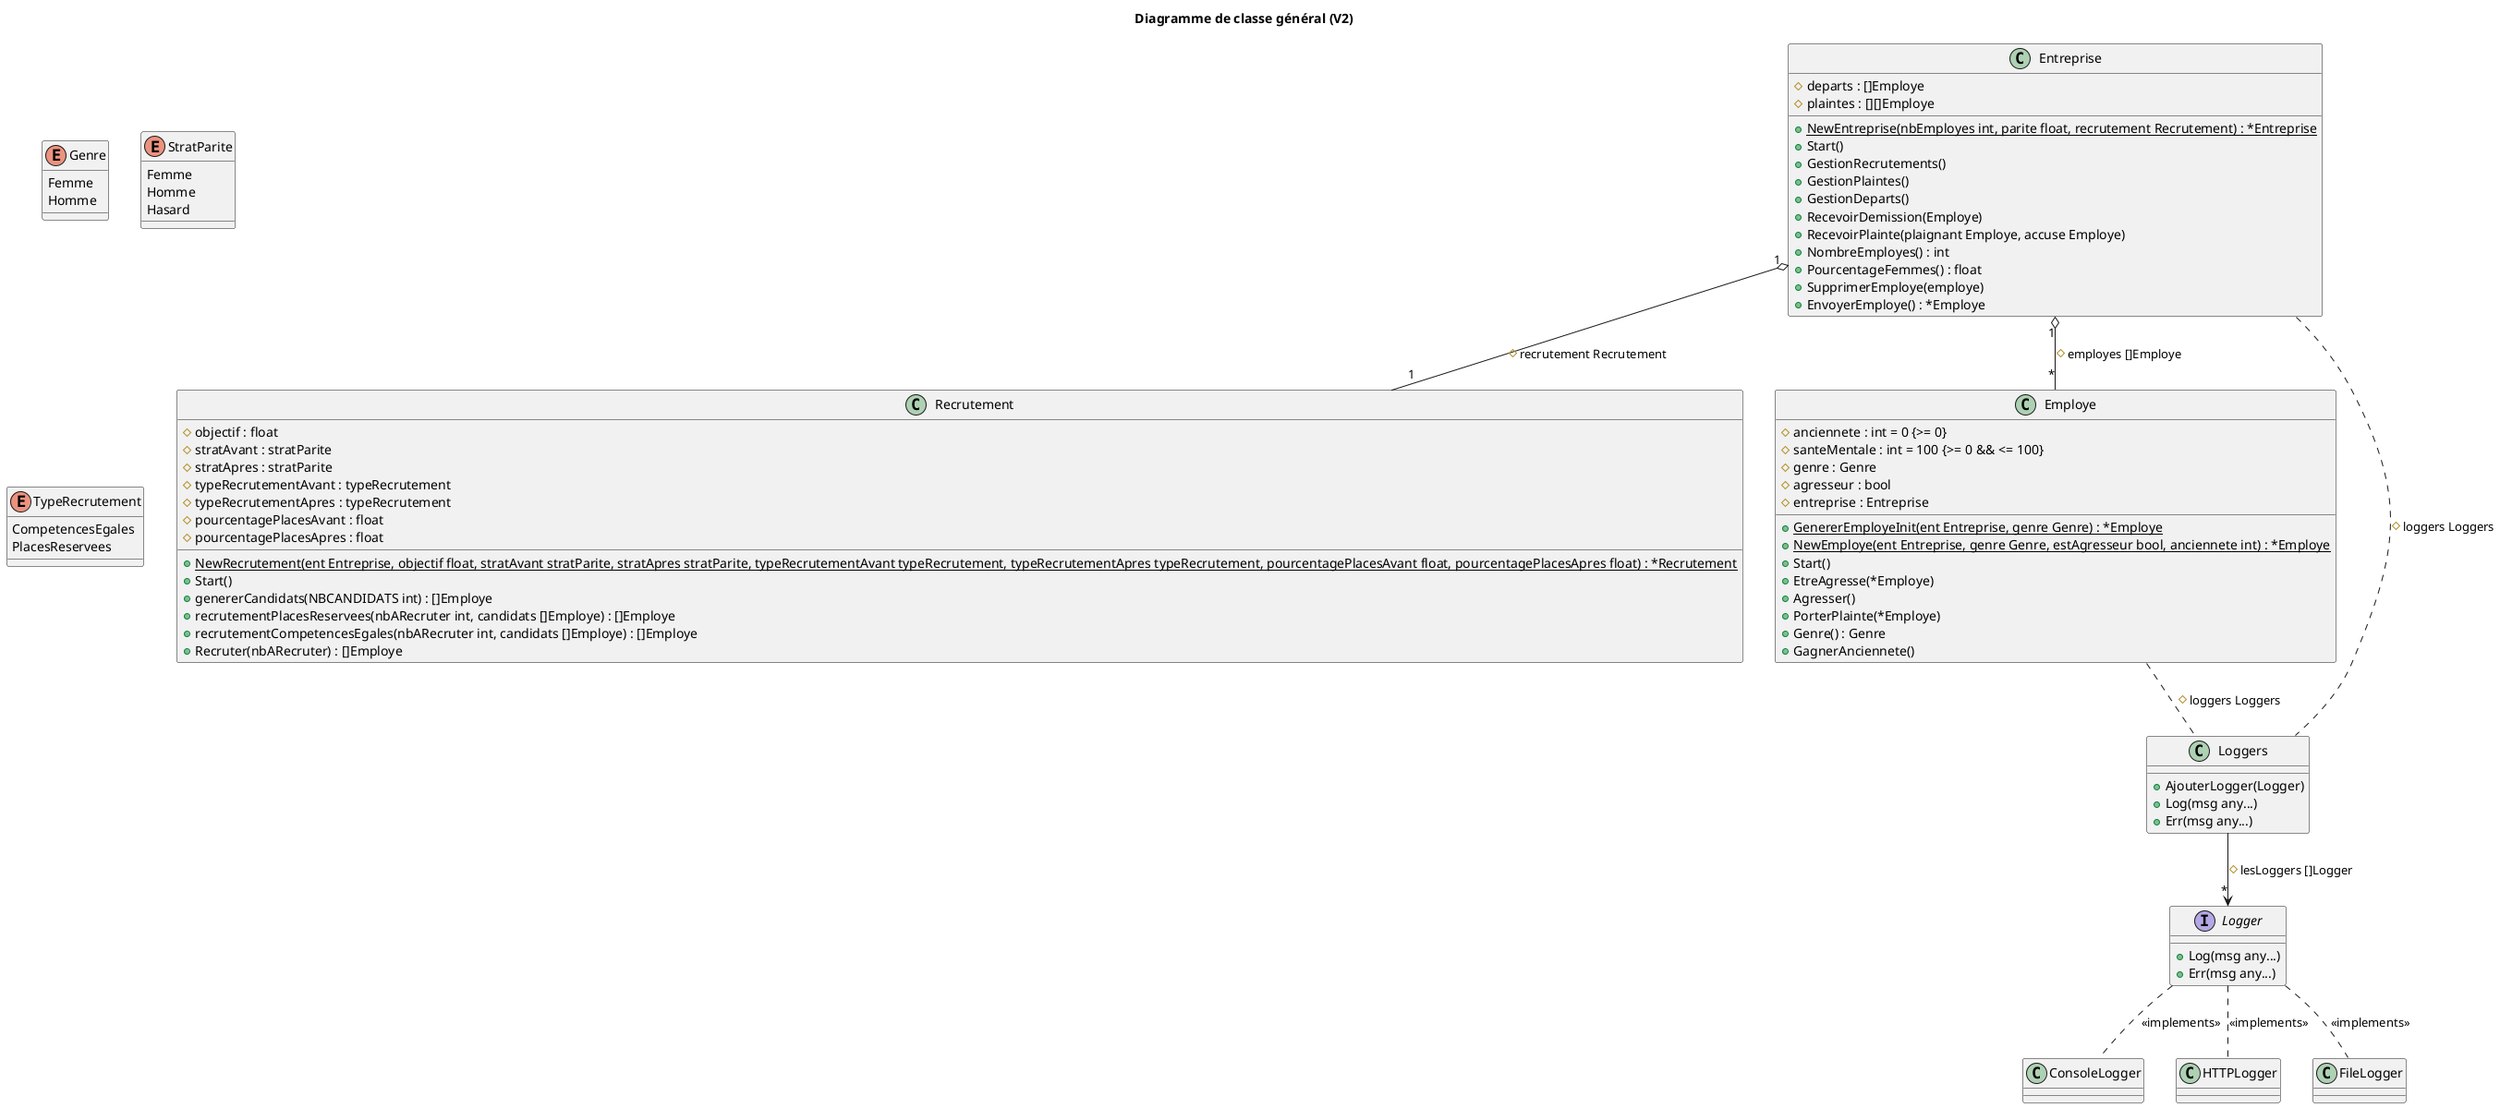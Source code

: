 @startuml Diagramme de classe général (V2)

'-----------------
' Parametrage

title Diagramme de classe général (V2)

'-----------------
' Classes

' Simulation à discuter !!!

class Entreprise {
    # departs : []Employe
    # plaintes : [][]Employe

    + {static} NewEntreprise(nbEmployes int, parite float, recrutement Recrutement) : *Entreprise
    + Start()
    + GestionRecrutements() 
    + GestionPlaintes()
    + GestionDeparts()
    + RecevoirDemission(Employe)
    + RecevoirPlainte(plaignant Employe, accuse Employe)
    + NombreEmployes() : int
    + PourcentageFemmes() : float
    + SupprimerEmploye(employe)
    + EnvoyerEmploye() : *Employe
}

class Recrutement {
    # objectif : float
    # stratAvant : stratParite
    # stratApres : stratParite
    # typeRecrutementAvant : typeRecrutement
    # typeRecrutementApres : typeRecrutement
    # pourcentagePlacesAvant : float
    # pourcentagePlacesApres : float

    + {static} NewRecrutement(ent Entreprise, objectif float, stratAvant stratParite, stratApres stratParite, typeRecrutementAvant typeRecrutement, typeRecrutementApres typeRecrutement, pourcentagePlacesAvant float, pourcentagePlacesApres float) : *Recrutement
    + Start()
    + genererCandidats(NBCANDIDATS int) : []Employe
    + recrutementPlacesReservees(nbARecruter int, candidats []Employe) : []Employe
    + recrutementCompetencesEgales(nbARecruter int, candidats []Employe) : []Employe
    + Recruter(nbARecruter) : []Employe
}

class Employe {
    # anciennete : int = 0 {>= 0}
    # santeMentale : int = 100 {>= 0 && <= 100}
    # genre : Genre
    # agresseur : bool
    # entreprise : Entreprise

    + {static} GenererEmployeInit(ent Entreprise, genre Genre) : *Employe
    + {static} NewEmploye(ent Entreprise, genre Genre, estAgresseur bool, anciennete int) : *Employe
    + Start()
    + EtreAgresse(*Employe)
    + Agresser()
    + PorterPlainte(*Employe)
    + Genre() : Genre
    + GagnerAnciennete()
}

interface Logger {
    + Log(msg any...)
    + Err(msg any...)
}

class Loggers {
    + AjouterLogger(Logger)
    + Log(msg any...)
    + Err(msg any...)
}

class ConsoleLogger {}
class HTTPLogger {}
class FileLogger {}

'-----------------
' Enumerations

enum Genre {
    Femme
    Homme
}

enum StratParite {
    Femme
    Homme
    Hasard
}

enum TypeRecrutement {
    CompetencesEgales
    PlacesReservees
}

'-----------------
' Relations

Entreprise "1" o-- "*" Employe : # employes []Employe
Entreprise "1" o-- "1" Recrutement : # recrutement Recrutement

Loggers --> "*" Logger : # lesLoggers []Logger

Logger .. ConsoleLogger : <<implements>>
Logger .. HTTPLogger : <<implements>>
Logger .. FileLogger : <<implements>>

Entreprise .. Loggers : # loggers Loggers
Employe .. Loggers : # loggers Loggers

@enduml